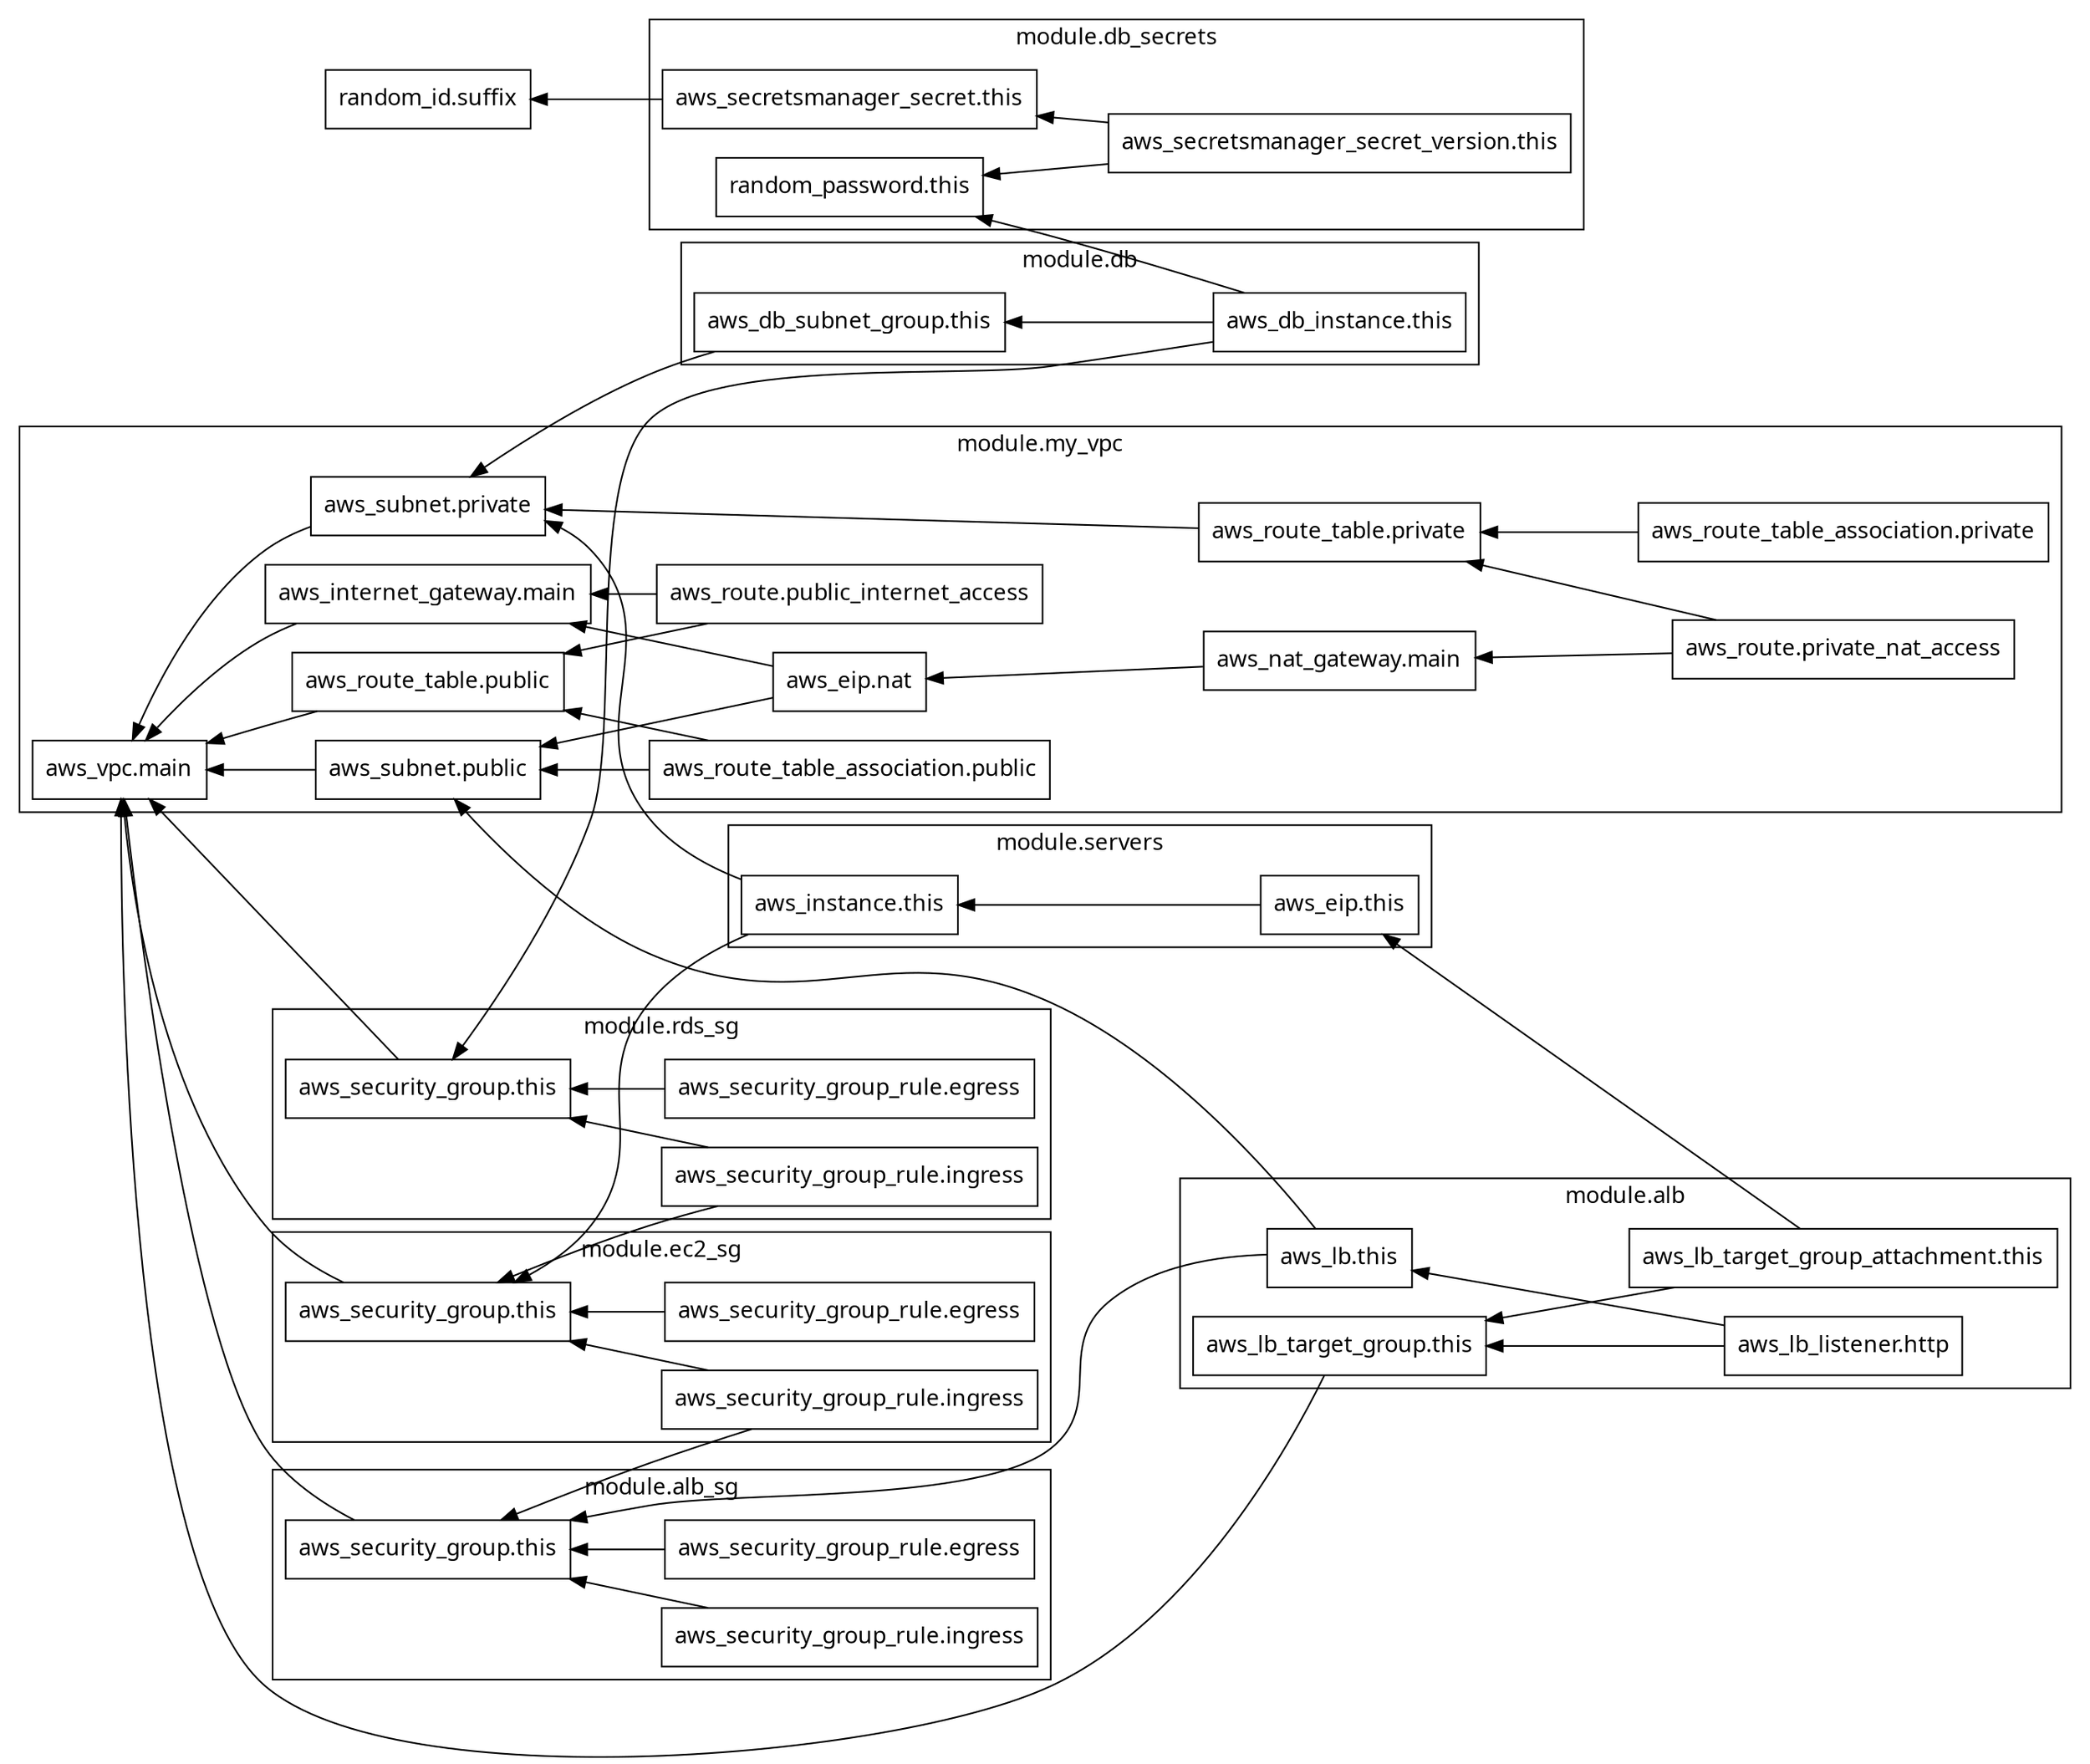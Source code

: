digraph G {
  rankdir = "RL";
  node [shape = rect, fontname = "sans-serif"];
  "random_id.suffix" [label="random_id.suffix"];
  subgraph "cluster_module.alb" {
    label = "module.alb"
    fontname = "sans-serif"
    "module.alb.aws_lb.this" [label="aws_lb.this"];
    "module.alb.aws_lb_listener.http" [label="aws_lb_listener.http"];
    "module.alb.aws_lb_target_group.this" [label="aws_lb_target_group.this"];
    "module.alb.aws_lb_target_group_attachment.this" [label="aws_lb_target_group_attachment.this"];
  }
  subgraph "cluster_module.alb_sg" {
    label = "module.alb_sg"
    fontname = "sans-serif"
    "module.alb_sg.aws_security_group.this" [label="aws_security_group.this"];
    "module.alb_sg.aws_security_group_rule.egress" [label="aws_security_group_rule.egress"];
    "module.alb_sg.aws_security_group_rule.ingress" [label="aws_security_group_rule.ingress"];
  }
  subgraph "cluster_module.db" {
    label = "module.db"
    fontname = "sans-serif"
    "module.db.aws_db_instance.this" [label="aws_db_instance.this"];
    "module.db.aws_db_subnet_group.this" [label="aws_db_subnet_group.this"];
  }
  subgraph "cluster_module.db_secrets" {
    label = "module.db_secrets"
    fontname = "sans-serif"
    "module.db_secrets.aws_secretsmanager_secret.this" [label="aws_secretsmanager_secret.this"];
    "module.db_secrets.aws_secretsmanager_secret_version.this" [label="aws_secretsmanager_secret_version.this"];
    "module.db_secrets.random_password.this" [label="random_password.this"];
  }
  subgraph "cluster_module.ec2_sg" {
    label = "module.ec2_sg"
    fontname = "sans-serif"
    "module.ec2_sg.aws_security_group.this" [label="aws_security_group.this"];
    "module.ec2_sg.aws_security_group_rule.egress" [label="aws_security_group_rule.egress"];
    "module.ec2_sg.aws_security_group_rule.ingress" [label="aws_security_group_rule.ingress"];
  }
  subgraph "cluster_module.my_vpc" {
    label = "module.my_vpc"
    fontname = "sans-serif"
    "module.my_vpc.aws_eip.nat" [label="aws_eip.nat"];
    "module.my_vpc.aws_internet_gateway.main" [label="aws_internet_gateway.main"];
    "module.my_vpc.aws_nat_gateway.main" [label="aws_nat_gateway.main"];
    "module.my_vpc.aws_route.private_nat_access" [label="aws_route.private_nat_access"];
    "module.my_vpc.aws_route.public_internet_access" [label="aws_route.public_internet_access"];
    "module.my_vpc.aws_route_table.private" [label="aws_route_table.private"];
    "module.my_vpc.aws_route_table.public" [label="aws_route_table.public"];
    "module.my_vpc.aws_route_table_association.private" [label="aws_route_table_association.private"];
    "module.my_vpc.aws_route_table_association.public" [label="aws_route_table_association.public"];
    "module.my_vpc.aws_subnet.private" [label="aws_subnet.private"];
    "module.my_vpc.aws_subnet.public" [label="aws_subnet.public"];
    "module.my_vpc.aws_vpc.main" [label="aws_vpc.main"];
  }
  subgraph "cluster_module.rds_sg" {
    label = "module.rds_sg"
    fontname = "sans-serif"
    "module.rds_sg.aws_security_group.this" [label="aws_security_group.this"];
    "module.rds_sg.aws_security_group_rule.egress" [label="aws_security_group_rule.egress"];
    "module.rds_sg.aws_security_group_rule.ingress" [label="aws_security_group_rule.ingress"];
  }
  subgraph "cluster_module.servers" {
    label = "module.servers"
    fontname = "sans-serif"
    "module.servers.aws_eip.this" [label="aws_eip.this"];
    "module.servers.aws_instance.this" [label="aws_instance.this"];
  }
  "module.alb.aws_lb.this" -> "module.alb_sg.aws_security_group.this";
  "module.alb.aws_lb.this" -> "module.my_vpc.aws_subnet.public";
  "module.alb.aws_lb_listener.http" -> "module.alb.aws_lb.this";
  "module.alb.aws_lb_listener.http" -> "module.alb.aws_lb_target_group.this";
  "module.alb.aws_lb_target_group.this" -> "module.my_vpc.aws_vpc.main";
  "module.alb.aws_lb_target_group_attachment.this" -> "module.alb.aws_lb_target_group.this";
  "module.alb.aws_lb_target_group_attachment.this" -> "module.servers.aws_eip.this";
  "module.alb_sg.aws_security_group.this" -> "module.my_vpc.aws_vpc.main";
  "module.alb_sg.aws_security_group_rule.egress" -> "module.alb_sg.aws_security_group.this";
  "module.alb_sg.aws_security_group_rule.ingress" -> "module.alb_sg.aws_security_group.this";
  "module.db.aws_db_instance.this" -> "module.db.aws_db_subnet_group.this";
  "module.db.aws_db_instance.this" -> "module.db_secrets.random_password.this";
  "module.db.aws_db_instance.this" -> "module.rds_sg.aws_security_group.this";
  "module.db.aws_db_subnet_group.this" -> "module.my_vpc.aws_subnet.private";
  "module.db_secrets.aws_secretsmanager_secret.this" -> "random_id.suffix";
  "module.db_secrets.aws_secretsmanager_secret_version.this" -> "module.db_secrets.aws_secretsmanager_secret.this";
  "module.db_secrets.aws_secretsmanager_secret_version.this" -> "module.db_secrets.random_password.this";
  "module.ec2_sg.aws_security_group.this" -> "module.my_vpc.aws_vpc.main";
  "module.ec2_sg.aws_security_group_rule.egress" -> "module.ec2_sg.aws_security_group.this";
  "module.ec2_sg.aws_security_group_rule.ingress" -> "module.alb_sg.aws_security_group.this";
  "module.ec2_sg.aws_security_group_rule.ingress" -> "module.ec2_sg.aws_security_group.this";
  "module.my_vpc.aws_eip.nat" -> "module.my_vpc.aws_internet_gateway.main";
  "module.my_vpc.aws_eip.nat" -> "module.my_vpc.aws_subnet.public";
  "module.my_vpc.aws_internet_gateway.main" -> "module.my_vpc.aws_vpc.main";
  "module.my_vpc.aws_nat_gateway.main" -> "module.my_vpc.aws_eip.nat";
  "module.my_vpc.aws_route.private_nat_access" -> "module.my_vpc.aws_nat_gateway.main";
  "module.my_vpc.aws_route.private_nat_access" -> "module.my_vpc.aws_route_table.private";
  "module.my_vpc.aws_route.public_internet_access" -> "module.my_vpc.aws_internet_gateway.main";
  "module.my_vpc.aws_route.public_internet_access" -> "module.my_vpc.aws_route_table.public";
  "module.my_vpc.aws_route_table.private" -> "module.my_vpc.aws_subnet.private";
  "module.my_vpc.aws_route_table.public" -> "module.my_vpc.aws_vpc.main";
  "module.my_vpc.aws_route_table_association.private" -> "module.my_vpc.aws_route_table.private";
  "module.my_vpc.aws_route_table_association.public" -> "module.my_vpc.aws_route_table.public";
  "module.my_vpc.aws_route_table_association.public" -> "module.my_vpc.aws_subnet.public";
  "module.my_vpc.aws_subnet.private" -> "module.my_vpc.aws_vpc.main";
  "module.my_vpc.aws_subnet.public" -> "module.my_vpc.aws_vpc.main";
  "module.rds_sg.aws_security_group.this" -> "module.my_vpc.aws_vpc.main";
  "module.rds_sg.aws_security_group_rule.egress" -> "module.rds_sg.aws_security_group.this";
  "module.rds_sg.aws_security_group_rule.ingress" -> "module.ec2_sg.aws_security_group.this";
  "module.rds_sg.aws_security_group_rule.ingress" -> "module.rds_sg.aws_security_group.this";
  "module.servers.aws_eip.this" -> "module.servers.aws_instance.this";
  "module.servers.aws_instance.this" -> "module.ec2_sg.aws_security_group.this";
  "module.servers.aws_instance.this" -> "module.my_vpc.aws_subnet.private";
}

